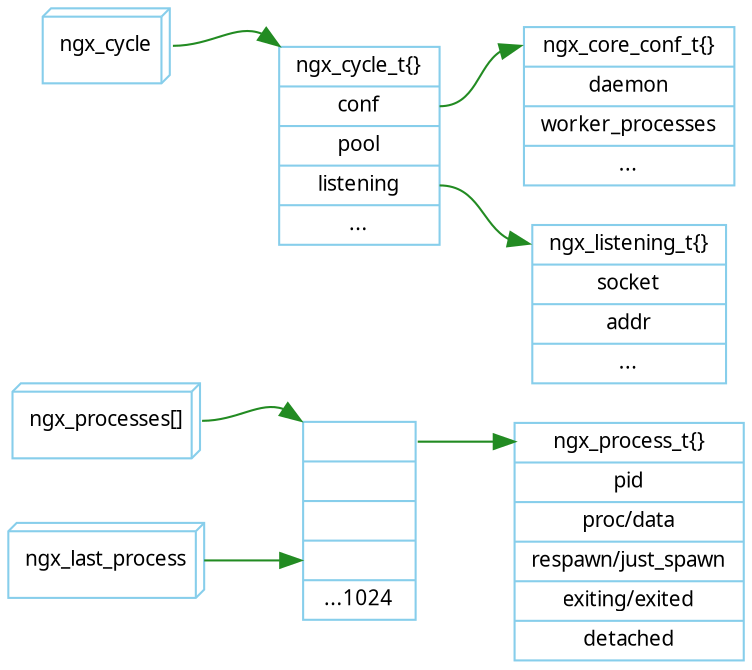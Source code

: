 digraph ngx_process_data_structure {
   rankdir=LR;
   node [shape=record, color=skyblue, fontname="Verdana", fontsize=10];
   edge [color=forestgreen, fontname="Verdana", fontsize=10];

   // process
   ngx_processes [shape="box3d", label="ngx_processes[]"];
   ngx_last_process [shape="box3d", label="ngx_last_process"];
   ngx_processes_array [label="<1>|<2>||<3>|...1024"];
   ngx_process_t [label="<h>ngx_process_t\{\}|<pid>pid|<proc>proc/data|respawn/just_spawn|exiting/exited|detached"];

   ngx_processes:e -> ngx_processes_array:nw;
   ngx_last_process:e -> ngx_processes_array:3;
   ngx_processes_array:1 -> ngx_process_t:h;

   // cycle
   ngx_cycle [shape="box3d", label="ngx_cycle"];
   ngx_cycle_t [label="<h>ngx_cycle_t\{\}|<conf>conf|pool|<listening>listening|..."];
   ngx_core_conf_t [label="<h>ngx_core_conf_t\{\}|<daemon>daemon|<worker_processes>worker_processes|..."];
   ngx_listening_t [label="<h>ngx_listening_t\{\}|socket|addr|..."];
   
   ngx_cycle:e->ngx_cycle_t:nw;
   ngx_cycle_t:conf -> ngx_core_conf_t:h;
   ngx_cycle_t:listening -> ngx_listening_t:h;
}